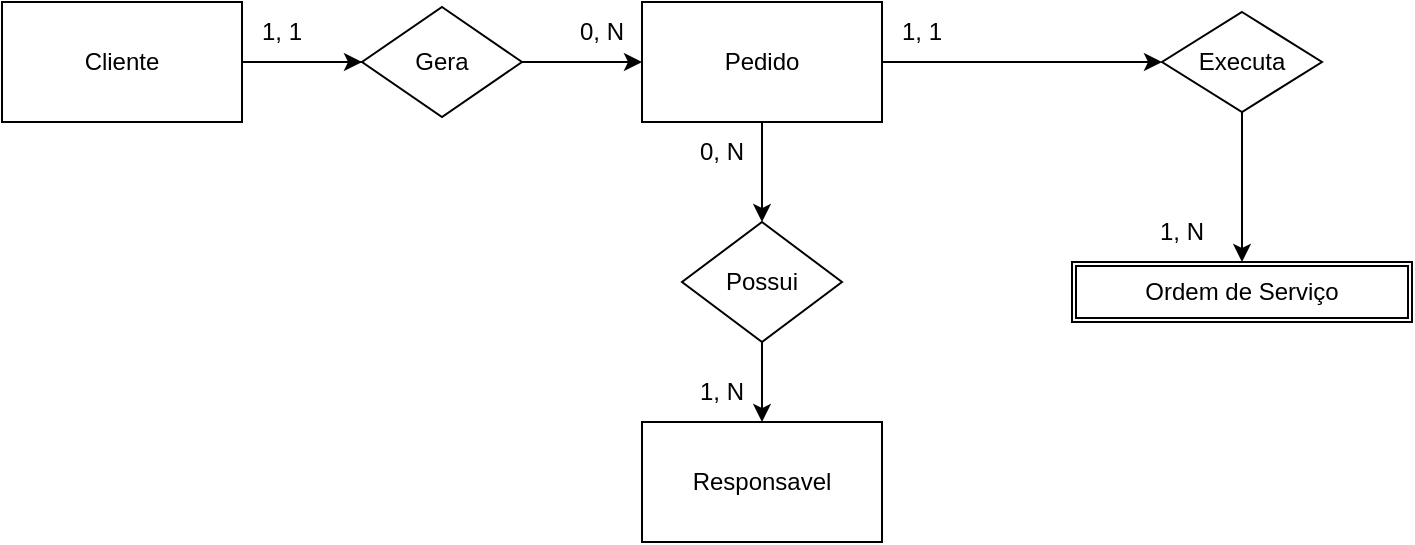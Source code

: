 <mxfile version="20.3.0" type="github">
  <diagram id="bubucsg4fapxkxTaHrGs" name="Página-1">
    <mxGraphModel dx="868" dy="482" grid="1" gridSize="10" guides="1" tooltips="1" connect="1" arrows="1" fold="1" page="1" pageScale="1" pageWidth="827" pageHeight="1169" math="0" shadow="0">
      <root>
        <mxCell id="0" />
        <mxCell id="1" parent="0" />
        <mxCell id="aqu73lazLAhFjTHAh4JK-11" style="edgeStyle=orthogonalEdgeStyle;rounded=0;orthogonalLoop=1;jettySize=auto;html=1;entryX=0;entryY=0.5;entryDx=0;entryDy=0;startArrow=none;" parent="1" source="wcMQOYVlMBiNQBOc1Fw9-1" target="aqu73lazLAhFjTHAh4JK-2" edge="1">
          <mxGeometry relative="1" as="geometry" />
        </mxCell>
        <mxCell id="wcMQOYVlMBiNQBOc1Fw9-2" value="" style="edgeStyle=orthogonalEdgeStyle;rounded=0;orthogonalLoop=1;jettySize=auto;html=1;" edge="1" parent="1" source="aqu73lazLAhFjTHAh4JK-1" target="wcMQOYVlMBiNQBOc1Fw9-1">
          <mxGeometry relative="1" as="geometry" />
        </mxCell>
        <mxCell id="aqu73lazLAhFjTHAh4JK-1" value="Cliente" style="rounded=0;whiteSpace=wrap;html=1;" parent="1" vertex="1">
          <mxGeometry x="20" y="60" width="120" height="60" as="geometry" />
        </mxCell>
        <mxCell id="wcMQOYVlMBiNQBOc1Fw9-8" value="" style="edgeStyle=orthogonalEdgeStyle;rounded=0;orthogonalLoop=1;jettySize=auto;html=1;" edge="1" parent="1" source="aqu73lazLAhFjTHAh4JK-2" target="wcMQOYVlMBiNQBOc1Fw9-7">
          <mxGeometry relative="1" as="geometry" />
        </mxCell>
        <mxCell id="wcMQOYVlMBiNQBOc1Fw9-14" value="" style="edgeStyle=orthogonalEdgeStyle;rounded=0;orthogonalLoop=1;jettySize=auto;html=1;" edge="1" parent="1" source="aqu73lazLAhFjTHAh4JK-2" target="wcMQOYVlMBiNQBOc1Fw9-13">
          <mxGeometry relative="1" as="geometry" />
        </mxCell>
        <mxCell id="aqu73lazLAhFjTHAh4JK-2" value="Pedido" style="rounded=0;whiteSpace=wrap;html=1;" parent="1" vertex="1">
          <mxGeometry x="340" y="60" width="120" height="60" as="geometry" />
        </mxCell>
        <mxCell id="wcMQOYVlMBiNQBOc1Fw9-1" value="Gera" style="rhombus;whiteSpace=wrap;html=1;rounded=0;" vertex="1" parent="1">
          <mxGeometry x="200" y="62.5" width="80" height="55" as="geometry" />
        </mxCell>
        <mxCell id="wcMQOYVlMBiNQBOc1Fw9-3" value="" style="edgeStyle=orthogonalEdgeStyle;rounded=0;orthogonalLoop=1;jettySize=auto;html=1;entryX=0;entryY=0.5;entryDx=0;entryDy=0;endArrow=none;" edge="1" parent="1" source="aqu73lazLAhFjTHAh4JK-1" target="wcMQOYVlMBiNQBOc1Fw9-1">
          <mxGeometry relative="1" as="geometry">
            <mxPoint x="170" y="90" as="sourcePoint" />
            <mxPoint x="310" y="90" as="targetPoint" />
          </mxGeometry>
        </mxCell>
        <mxCell id="wcMQOYVlMBiNQBOc1Fw9-4" value="1, 1" style="text;html=1;strokeColor=none;fillColor=none;align=center;verticalAlign=middle;whiteSpace=wrap;rounded=0;" vertex="1" parent="1">
          <mxGeometry x="130" y="60" width="60" height="30" as="geometry" />
        </mxCell>
        <mxCell id="wcMQOYVlMBiNQBOc1Fw9-6" value="0, N" style="text;html=1;strokeColor=none;fillColor=none;align=center;verticalAlign=middle;whiteSpace=wrap;rounded=0;" vertex="1" parent="1">
          <mxGeometry x="290" y="60" width="60" height="30" as="geometry" />
        </mxCell>
        <mxCell id="wcMQOYVlMBiNQBOc1Fw9-10" value="" style="edgeStyle=orthogonalEdgeStyle;rounded=0;orthogonalLoop=1;jettySize=auto;html=1;" edge="1" parent="1" source="wcMQOYVlMBiNQBOc1Fw9-7" target="wcMQOYVlMBiNQBOc1Fw9-9">
          <mxGeometry relative="1" as="geometry" />
        </mxCell>
        <mxCell id="wcMQOYVlMBiNQBOc1Fw9-7" value="Possui" style="rhombus;whiteSpace=wrap;html=1;rounded=0;" vertex="1" parent="1">
          <mxGeometry x="360" y="170" width="80" height="60" as="geometry" />
        </mxCell>
        <mxCell id="wcMQOYVlMBiNQBOc1Fw9-9" value="Responsavel" style="whiteSpace=wrap;html=1;rounded=0;" vertex="1" parent="1">
          <mxGeometry x="340" y="270" width="120" height="60" as="geometry" />
        </mxCell>
        <mxCell id="wcMQOYVlMBiNQBOc1Fw9-11" value="0, N" style="text;html=1;strokeColor=none;fillColor=none;align=center;verticalAlign=middle;whiteSpace=wrap;rounded=0;" vertex="1" parent="1">
          <mxGeometry x="350" y="120" width="60" height="30" as="geometry" />
        </mxCell>
        <mxCell id="wcMQOYVlMBiNQBOc1Fw9-12" value="1, N" style="text;html=1;strokeColor=none;fillColor=none;align=center;verticalAlign=middle;whiteSpace=wrap;rounded=0;" vertex="1" parent="1">
          <mxGeometry x="350" y="240" width="60" height="30" as="geometry" />
        </mxCell>
        <mxCell id="wcMQOYVlMBiNQBOc1Fw9-15" style="edgeStyle=orthogonalEdgeStyle;rounded=0;orthogonalLoop=1;jettySize=auto;html=1;entryX=0.5;entryY=0;entryDx=0;entryDy=0;" edge="1" parent="1" source="wcMQOYVlMBiNQBOc1Fw9-13">
          <mxGeometry relative="1" as="geometry">
            <mxPoint x="640" y="190" as="targetPoint" />
          </mxGeometry>
        </mxCell>
        <mxCell id="wcMQOYVlMBiNQBOc1Fw9-13" value="Executa" style="rhombus;whiteSpace=wrap;html=1;rounded=0;" vertex="1" parent="1">
          <mxGeometry x="600" y="65" width="80" height="50" as="geometry" />
        </mxCell>
        <mxCell id="wcMQOYVlMBiNQBOc1Fw9-16" value="1, 1" style="text;html=1;strokeColor=none;fillColor=none;align=center;verticalAlign=middle;whiteSpace=wrap;rounded=0;" vertex="1" parent="1">
          <mxGeometry x="450" y="60" width="60" height="30" as="geometry" />
        </mxCell>
        <mxCell id="wcMQOYVlMBiNQBOc1Fw9-17" value="1, N" style="text;html=1;strokeColor=none;fillColor=none;align=center;verticalAlign=middle;whiteSpace=wrap;rounded=0;" vertex="1" parent="1">
          <mxGeometry x="580" y="160" width="60" height="30" as="geometry" />
        </mxCell>
        <mxCell id="wcMQOYVlMBiNQBOc1Fw9-18" value="Ordem de Serviço" style="shape=ext;double=1;rounded=0;whiteSpace=wrap;html=1;" vertex="1" parent="1">
          <mxGeometry x="555" y="190" width="170" height="30" as="geometry" />
        </mxCell>
      </root>
    </mxGraphModel>
  </diagram>
</mxfile>
